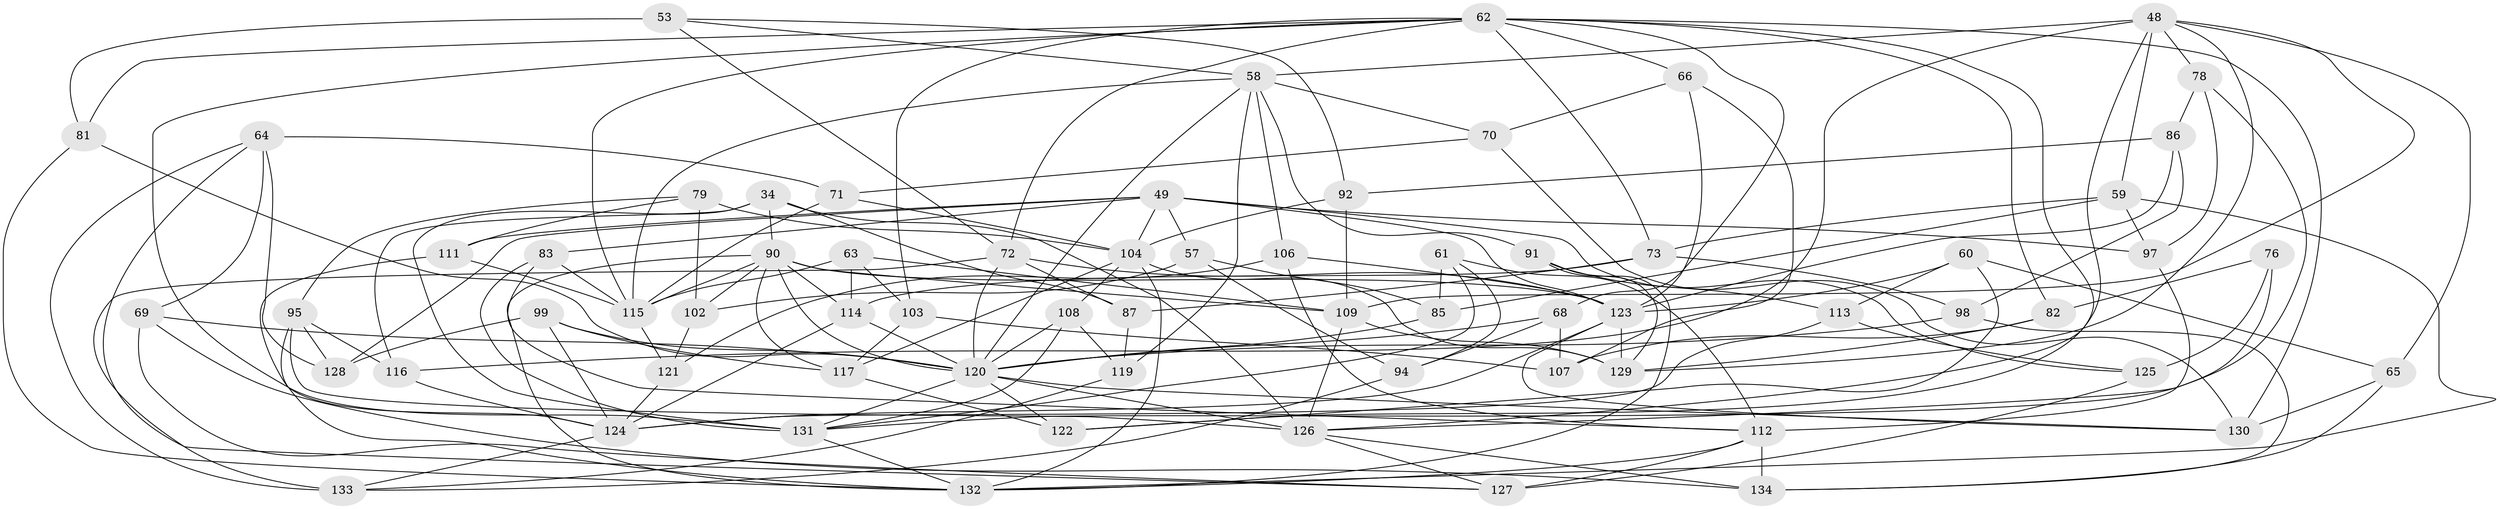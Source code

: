 // original degree distribution, {4: 1.0}
// Generated by graph-tools (version 1.1) at 2025/59/03/09/25 04:59:23]
// undirected, 67 vertices, 176 edges
graph export_dot {
graph [start="1"]
  node [color=gray90,style=filled];
  34 [super="+15"];
  48 [super="+38+44"];
  49 [super="+24+25"];
  53;
  57;
  58 [super="+8+12"];
  59 [super="+27"];
  60;
  61;
  62 [super="+56+5+55+11"];
  63;
  64 [super="+41"];
  65;
  66;
  68;
  69;
  70;
  71;
  72 [super="+45+46"];
  73 [super="+22"];
  76;
  78;
  79;
  81;
  82;
  83;
  85;
  86;
  87;
  90 [super="+40+74"];
  91;
  92;
  94;
  95 [super="+51"];
  97;
  98;
  99;
  102;
  103;
  104 [super="+36+47"];
  106;
  107;
  108;
  109 [super="+3+23"];
  111;
  112 [super="+14+18"];
  113;
  114 [super="+32"];
  115 [super="+88"];
  116 [super="+101"];
  117 [super="+54"];
  119;
  120 [super="+19+26+29+35+50+77+89"];
  121;
  122;
  123 [super="+100+42"];
  124 [super="+28+52+84"];
  125 [super="+4"];
  126 [super="+30+105"];
  127 [super="+93"];
  128;
  129 [super="+80+31"];
  130 [super="+43"];
  131 [super="+75+118"];
  132 [super="+67"];
  133 [super="+110"];
  134 [super="+96"];
  34 -- 116 [weight=2];
  34 -- 126;
  34 -- 87;
  34 -- 90;
  34 -- 131;
  48 -- 65;
  48 -- 59;
  48 -- 116;
  48 -- 129;
  48 -- 58;
  48 -- 122;
  48 -- 109;
  48 -- 78;
  49 -- 128;
  49 -- 125;
  49 -- 83;
  49 -- 111;
  49 -- 57;
  49 -- 97;
  49 -- 123;
  49 -- 104;
  53 -- 81;
  53 -- 92;
  53 -- 58;
  53 -- 72;
  57 -- 102;
  57 -- 94;
  57 -- 85;
  58 -- 106;
  58 -- 91;
  58 -- 70;
  58 -- 115;
  58 -- 119;
  58 -- 120;
  59 -- 85;
  59 -- 97;
  59 -- 73;
  59 -- 132 [weight=2];
  60 -- 65;
  60 -- 113;
  60 -- 122;
  60 -- 123;
  61 -- 85;
  61 -- 94;
  61 -- 131;
  61 -- 112;
  62 -- 66;
  62 -- 68;
  62 -- 103;
  62 -- 81;
  62 -- 131 [weight=3];
  62 -- 73;
  62 -- 130 [weight=2];
  62 -- 82;
  62 -- 72;
  62 -- 115;
  62 -- 126;
  63 -- 115;
  63 -- 103;
  63 -- 114;
  63 -- 109;
  64 -- 133 [weight=2];
  64 -- 128;
  64 -- 69;
  64 -- 127;
  64 -- 71;
  65 -- 130;
  65 -- 134;
  66 -- 107;
  66 -- 123;
  66 -- 70;
  68 -- 94;
  68 -- 107;
  68 -- 120;
  69 -- 127;
  69 -- 134;
  69 -- 120;
  70 -- 71;
  70 -- 130;
  71 -- 115;
  71 -- 104;
  72 -- 123 [weight=3];
  72 -- 87;
  72 -- 120;
  72 -- 133;
  73 -- 87;
  73 -- 98;
  73 -- 114 [weight=2];
  76 -- 82;
  76 -- 125 [weight=2];
  76 -- 126;
  78 -- 97;
  78 -- 131;
  78 -- 86;
  79 -- 102;
  79 -- 111;
  79 -- 95;
  79 -- 104;
  81 -- 132;
  81 -- 120;
  82 -- 107;
  82 -- 129;
  83 -- 115;
  83 -- 112;
  83 -- 131;
  85 -- 120;
  86 -- 98;
  86 -- 92;
  86 -- 123;
  87 -- 119;
  90 -- 109 [weight=2];
  90 -- 132 [weight=2];
  90 -- 123 [weight=3];
  90 -- 102;
  90 -- 114;
  90 -- 115;
  90 -- 117 [weight=2];
  90 -- 120 [weight=3];
  91 -- 113;
  91 -- 129;
  91 -- 132;
  92 -- 109;
  92 -- 104;
  94 -- 133;
  95 -- 128;
  95 -- 132;
  95 -- 116;
  95 -- 126 [weight=2];
  97 -- 112;
  98 -- 134;
  98 -- 120;
  99 -- 128;
  99 -- 117;
  99 -- 120;
  99 -- 124;
  102 -- 121;
  103 -- 107;
  103 -- 117;
  104 -- 129;
  104 -- 132;
  104 -- 108;
  104 -- 117;
  106 -- 123;
  106 -- 121;
  106 -- 112;
  108 -- 119;
  108 -- 120;
  108 -- 131;
  109 -- 129 [weight=2];
  109 -- 126;
  111 -- 124;
  111 -- 115;
  112 -- 132;
  112 -- 127;
  112 -- 134 [weight=2];
  113 -- 125;
  113 -- 124;
  114 -- 124;
  114 -- 120;
  115 -- 121;
  116 -- 124 [weight=2];
  117 -- 122;
  119 -- 133;
  120 -- 130;
  120 -- 126 [weight=2];
  120 -- 122;
  120 -- 131;
  121 -- 124;
  123 -- 130;
  123 -- 124 [weight=2];
  123 -- 129 [weight=2];
  124 -- 133;
  125 -- 127 [weight=2];
  126 -- 127;
  126 -- 134;
  131 -- 132;
}

